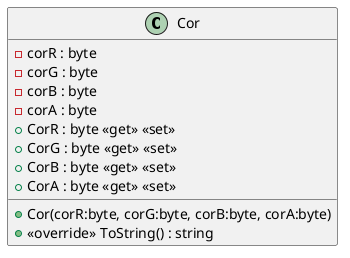 @startuml
class Cor {
    - corR : byte
    - corG : byte
    - corB : byte
    - corA : byte
    + Cor(corR:byte, corG:byte, corB:byte, corA:byte)
    + <<override>> ToString() : string
    + CorR : byte <<get>> <<set>>
    + CorG : byte <<get>> <<set>>
    + CorB : byte <<get>> <<set>>
    + CorA : byte <<get>> <<set>>
}
@enduml
